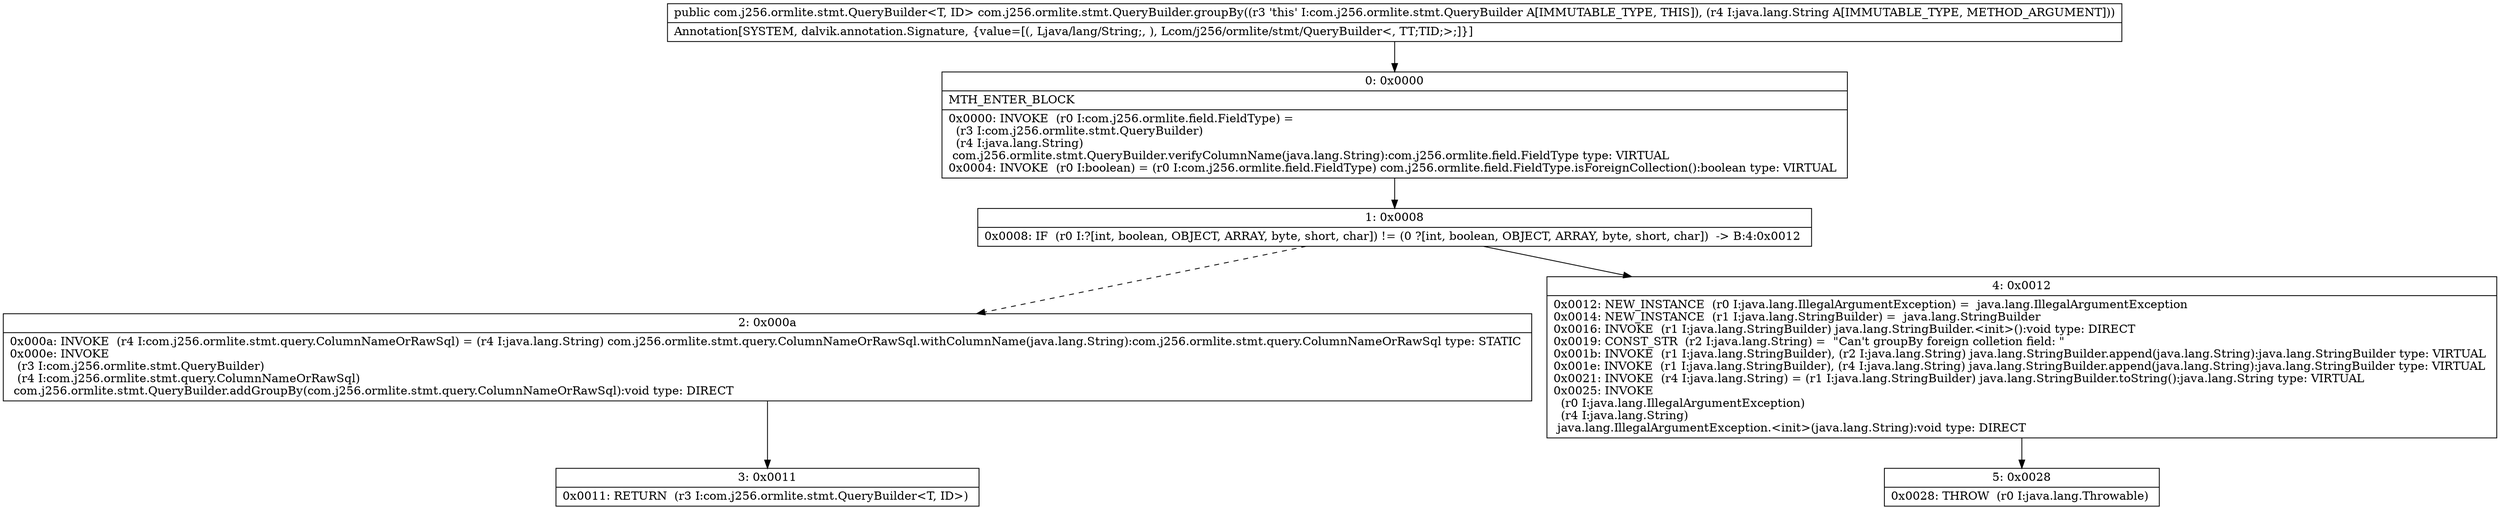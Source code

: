 digraph "CFG forcom.j256.ormlite.stmt.QueryBuilder.groupBy(Ljava\/lang\/String;)Lcom\/j256\/ormlite\/stmt\/QueryBuilder;" {
Node_0 [shape=record,label="{0\:\ 0x0000|MTH_ENTER_BLOCK\l|0x0000: INVOKE  (r0 I:com.j256.ormlite.field.FieldType) = \l  (r3 I:com.j256.ormlite.stmt.QueryBuilder)\l  (r4 I:java.lang.String)\l com.j256.ormlite.stmt.QueryBuilder.verifyColumnName(java.lang.String):com.j256.ormlite.field.FieldType type: VIRTUAL \l0x0004: INVOKE  (r0 I:boolean) = (r0 I:com.j256.ormlite.field.FieldType) com.j256.ormlite.field.FieldType.isForeignCollection():boolean type: VIRTUAL \l}"];
Node_1 [shape=record,label="{1\:\ 0x0008|0x0008: IF  (r0 I:?[int, boolean, OBJECT, ARRAY, byte, short, char]) != (0 ?[int, boolean, OBJECT, ARRAY, byte, short, char])  \-\> B:4:0x0012 \l}"];
Node_2 [shape=record,label="{2\:\ 0x000a|0x000a: INVOKE  (r4 I:com.j256.ormlite.stmt.query.ColumnNameOrRawSql) = (r4 I:java.lang.String) com.j256.ormlite.stmt.query.ColumnNameOrRawSql.withColumnName(java.lang.String):com.j256.ormlite.stmt.query.ColumnNameOrRawSql type: STATIC \l0x000e: INVOKE  \l  (r3 I:com.j256.ormlite.stmt.QueryBuilder)\l  (r4 I:com.j256.ormlite.stmt.query.ColumnNameOrRawSql)\l com.j256.ormlite.stmt.QueryBuilder.addGroupBy(com.j256.ormlite.stmt.query.ColumnNameOrRawSql):void type: DIRECT \l}"];
Node_3 [shape=record,label="{3\:\ 0x0011|0x0011: RETURN  (r3 I:com.j256.ormlite.stmt.QueryBuilder\<T, ID\>) \l}"];
Node_4 [shape=record,label="{4\:\ 0x0012|0x0012: NEW_INSTANCE  (r0 I:java.lang.IllegalArgumentException) =  java.lang.IllegalArgumentException \l0x0014: NEW_INSTANCE  (r1 I:java.lang.StringBuilder) =  java.lang.StringBuilder \l0x0016: INVOKE  (r1 I:java.lang.StringBuilder) java.lang.StringBuilder.\<init\>():void type: DIRECT \l0x0019: CONST_STR  (r2 I:java.lang.String) =  \"Can't groupBy foreign colletion field: \" \l0x001b: INVOKE  (r1 I:java.lang.StringBuilder), (r2 I:java.lang.String) java.lang.StringBuilder.append(java.lang.String):java.lang.StringBuilder type: VIRTUAL \l0x001e: INVOKE  (r1 I:java.lang.StringBuilder), (r4 I:java.lang.String) java.lang.StringBuilder.append(java.lang.String):java.lang.StringBuilder type: VIRTUAL \l0x0021: INVOKE  (r4 I:java.lang.String) = (r1 I:java.lang.StringBuilder) java.lang.StringBuilder.toString():java.lang.String type: VIRTUAL \l0x0025: INVOKE  \l  (r0 I:java.lang.IllegalArgumentException)\l  (r4 I:java.lang.String)\l java.lang.IllegalArgumentException.\<init\>(java.lang.String):void type: DIRECT \l}"];
Node_5 [shape=record,label="{5\:\ 0x0028|0x0028: THROW  (r0 I:java.lang.Throwable) \l}"];
MethodNode[shape=record,label="{public com.j256.ormlite.stmt.QueryBuilder\<T, ID\> com.j256.ormlite.stmt.QueryBuilder.groupBy((r3 'this' I:com.j256.ormlite.stmt.QueryBuilder A[IMMUTABLE_TYPE, THIS]), (r4 I:java.lang.String A[IMMUTABLE_TYPE, METHOD_ARGUMENT]))  | Annotation[SYSTEM, dalvik.annotation.Signature, \{value=[(, Ljava\/lang\/String;, ), Lcom\/j256\/ormlite\/stmt\/QueryBuilder\<, TT;TID;\>;]\}]\l}"];
MethodNode -> Node_0;
Node_0 -> Node_1;
Node_1 -> Node_2[style=dashed];
Node_1 -> Node_4;
Node_2 -> Node_3;
Node_4 -> Node_5;
}


